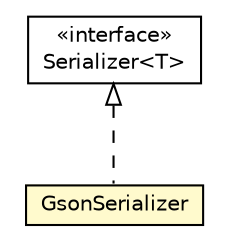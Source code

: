 #!/usr/local/bin/dot
#
# Class diagram 
# Generated by UMLGraph version R5_6-24-gf6e263 (http://www.umlgraph.org/)
#

digraph G {
	edge [fontname="Helvetica",fontsize=10,labelfontname="Helvetica",labelfontsize=10];
	node [fontname="Helvetica",fontsize=10,shape=plaintext];
	nodesep=0.25;
	ranksep=0.5;
	// io.reinert.requestor.core.serialization.Serializer<T>
	c26714 [label=<<table title="io.reinert.requestor.core.serialization.Serializer" border="0" cellborder="1" cellspacing="0" cellpadding="2" port="p" href="../core/serialization/Serializer.html">
		<tr><td><table border="0" cellspacing="0" cellpadding="1">
<tr><td align="center" balign="center"> &#171;interface&#187; </td></tr>
<tr><td align="center" balign="center"> Serializer&lt;T&gt; </td></tr>
		</table></td></tr>
		</table>>, URL="../core/serialization/Serializer.html", fontname="Helvetica", fontcolor="black", fontsize=10.0];
	// io.reinert.requestor.gson.GsonSerializer
	c26850 [label=<<table title="io.reinert.requestor.gson.GsonSerializer" border="0" cellborder="1" cellspacing="0" cellpadding="2" port="p" bgcolor="lemonChiffon" href="./GsonSerializer.html">
		<tr><td><table border="0" cellspacing="0" cellpadding="1">
<tr><td align="center" balign="center"> GsonSerializer </td></tr>
		</table></td></tr>
		</table>>, URL="./GsonSerializer.html", fontname="Helvetica", fontcolor="black", fontsize=10.0];
	//io.reinert.requestor.gson.GsonSerializer implements io.reinert.requestor.core.serialization.Serializer<T>
	c26714:p -> c26850:p [dir=back,arrowtail=empty,style=dashed];
}

